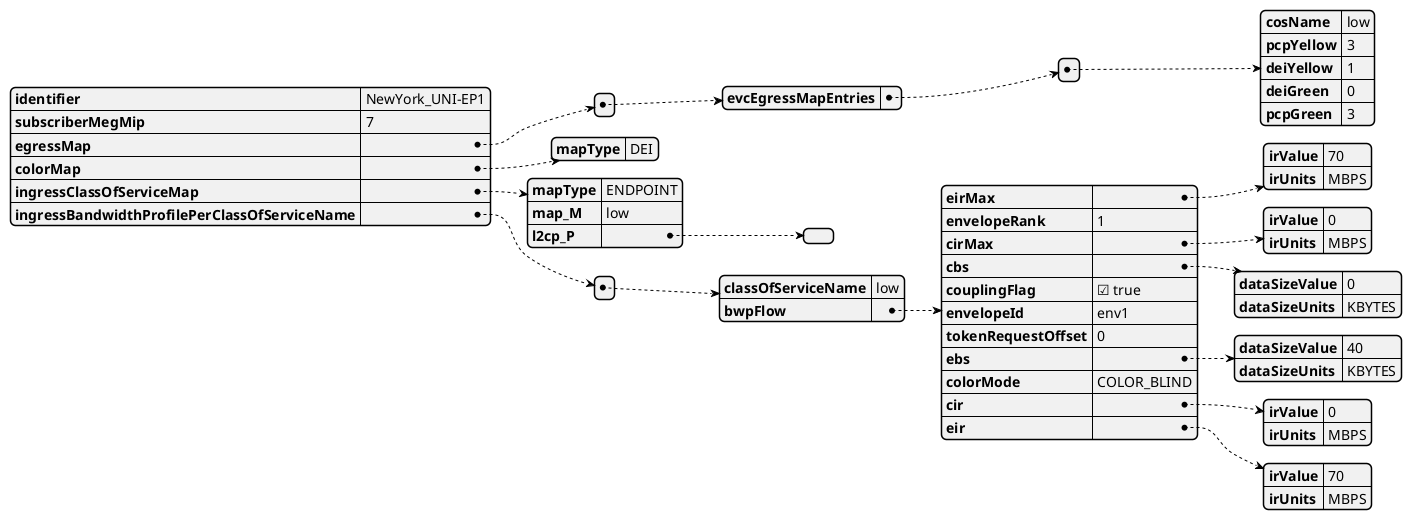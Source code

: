@startjson
{
  "identifier": "NewYork_UNI-EP1",
  "subscriberMegMip": "7",
  "egressMap": [
    {
      "evcEgressMapEntries": [
        {
          "cosName": "low",
          "pcpYellow": "3",
          "deiYellow": "1",
          "deiGreen": "0",
          "pcpGreen": "3"
        }
      ]
    }
  ],
  "colorMap": {
    "mapType": "DEI"
  },
  "ingressClassOfServiceMap": {
    "mapType": "ENDPOINT",
    "map_M": "low",
    "l2cp_P": []
  },
  "ingressBandwidthProfilePerClassOfServiceName": [
    {
      "classOfServiceName": "low",
      "bwpFlow": {
        "eirMax": {
          "irValue": 70,
          "irUnits": "MBPS"
        },
        "envelopeRank": 1,
        "cirMax": {
          "irValue": 0,
          "irUnits": "MBPS"
        },
        "cbs": {
          "dataSizeValue": 0,
          "dataSizeUnits": "KBYTES"
        },
        "couplingFlag": true,
        "envelopeId": "env1",
        "tokenRequestOffset": 0,
        "ebs": {
          "dataSizeValue": 40,
          "dataSizeUnits": "KBYTES"
        },
        "colorMode": "COLOR_BLIND",
        "cir": {
          "irValue": 0,
          "irUnits": "MBPS"
        },
        "eir": {
          "irValue": 70,
          "irUnits": "MBPS"
        }
      }
    }
  ]
}
@endjson